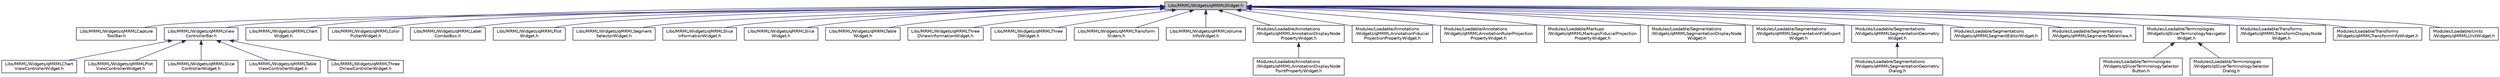 digraph "Libs/MRML/Widgets/qMRMLWidget.h"
{
  bgcolor="transparent";
  edge [fontname="Helvetica",fontsize="10",labelfontname="Helvetica",labelfontsize="10"];
  node [fontname="Helvetica",fontsize="10",shape=record];
  Node3 [label="Libs/MRML/Widgets/qMRMLWidget.h",height=0.2,width=0.4,color="black", fillcolor="grey75", style="filled", fontcolor="black"];
  Node3 -> Node4 [dir="back",color="midnightblue",fontsize="10",style="solid",fontname="Helvetica"];
  Node4 [label="Libs/MRML/Widgets/qMRMLCapture\lToolBar.h",height=0.2,width=0.4,color="black",URL="$qMRMLCaptureToolBar_8h.html"];
  Node3 -> Node5 [dir="back",color="midnightblue",fontsize="10",style="solid",fontname="Helvetica"];
  Node5 [label="Libs/MRML/Widgets/qMRMLView\lControllerBar.h",height=0.2,width=0.4,color="black",URL="$qMRMLViewControllerBar_8h.html"];
  Node5 -> Node6 [dir="back",color="midnightblue",fontsize="10",style="solid",fontname="Helvetica"];
  Node6 [label="Libs/MRML/Widgets/qMRMLChart\lViewControllerWidget.h",height=0.2,width=0.4,color="black",URL="$qMRMLChartViewControllerWidget_8h.html"];
  Node5 -> Node7 [dir="back",color="midnightblue",fontsize="10",style="solid",fontname="Helvetica"];
  Node7 [label="Libs/MRML/Widgets/qMRMLPlot\lViewControllerWidget.h",height=0.2,width=0.4,color="black",URL="$qMRMLPlotViewControllerWidget_8h.html"];
  Node5 -> Node8 [dir="back",color="midnightblue",fontsize="10",style="solid",fontname="Helvetica"];
  Node8 [label="Libs/MRML/Widgets/qMRMLSlice\lControllerWidget.h",height=0.2,width=0.4,color="black",URL="$qMRMLSliceControllerWidget_8h.html"];
  Node5 -> Node9 [dir="back",color="midnightblue",fontsize="10",style="solid",fontname="Helvetica"];
  Node9 [label="Libs/MRML/Widgets/qMRMLTable\lViewControllerWidget.h",height=0.2,width=0.4,color="black",URL="$qMRMLTableViewControllerWidget_8h.html"];
  Node5 -> Node10 [dir="back",color="midnightblue",fontsize="10",style="solid",fontname="Helvetica"];
  Node10 [label="Libs/MRML/Widgets/qMRMLThree\lDViewControllerWidget.h",height=0.2,width=0.4,color="black",URL="$qMRMLThreeDViewControllerWidget_8h.html"];
  Node3 -> Node11 [dir="back",color="midnightblue",fontsize="10",style="solid",fontname="Helvetica"];
  Node11 [label="Libs/MRML/Widgets/qMRMLChart\lWidget.h",height=0.2,width=0.4,color="black",URL="$qMRMLChartWidget_8h.html"];
  Node3 -> Node12 [dir="back",color="midnightblue",fontsize="10",style="solid",fontname="Helvetica"];
  Node12 [label="Libs/MRML/Widgets/qMRMLColor\lPickerWidget.h",height=0.2,width=0.4,color="black",URL="$qMRMLColorPickerWidget_8h.html"];
  Node3 -> Node13 [dir="back",color="midnightblue",fontsize="10",style="solid",fontname="Helvetica"];
  Node13 [label="Libs/MRML/Widgets/qMRMLLabel\lComboBox.h",height=0.2,width=0.4,color="black",URL="$qMRMLLabelComboBox_8h.html"];
  Node3 -> Node14 [dir="back",color="midnightblue",fontsize="10",style="solid",fontname="Helvetica"];
  Node14 [label="Libs/MRML/Widgets/qMRMLPlot\lWidget.h",height=0.2,width=0.4,color="black",URL="$qMRMLPlotWidget_8h.html"];
  Node3 -> Node15 [dir="back",color="midnightblue",fontsize="10",style="solid",fontname="Helvetica"];
  Node15 [label="Libs/MRML/Widgets/qMRMLSegment\lSelectorWidget.h",height=0.2,width=0.4,color="black",URL="$qMRMLSegmentSelectorWidget_8h.html"];
  Node3 -> Node16 [dir="back",color="midnightblue",fontsize="10",style="solid",fontname="Helvetica"];
  Node16 [label="Libs/MRML/Widgets/qMRMLSlice\lInformationWidget.h",height=0.2,width=0.4,color="black",URL="$qMRMLSliceInformationWidget_8h.html"];
  Node3 -> Node17 [dir="back",color="midnightblue",fontsize="10",style="solid",fontname="Helvetica"];
  Node17 [label="Libs/MRML/Widgets/qMRMLSlice\lWidget.h",height=0.2,width=0.4,color="black",URL="$qMRMLSliceWidget_8h.html"];
  Node3 -> Node18 [dir="back",color="midnightblue",fontsize="10",style="solid",fontname="Helvetica"];
  Node18 [label="Libs/MRML/Widgets/qMRMLTable\lWidget.h",height=0.2,width=0.4,color="black",URL="$qMRMLTableWidget_8h.html"];
  Node3 -> Node19 [dir="back",color="midnightblue",fontsize="10",style="solid",fontname="Helvetica"];
  Node19 [label="Libs/MRML/Widgets/qMRMLThree\lDViewInformationWidget.h",height=0.2,width=0.4,color="black",URL="$qMRMLThreeDViewInformationWidget_8h.html"];
  Node3 -> Node20 [dir="back",color="midnightblue",fontsize="10",style="solid",fontname="Helvetica"];
  Node20 [label="Libs/MRML/Widgets/qMRMLThree\lDWidget.h",height=0.2,width=0.4,color="black",URL="$qMRMLThreeDWidget_8h.html"];
  Node3 -> Node21 [dir="back",color="midnightblue",fontsize="10",style="solid",fontname="Helvetica"];
  Node21 [label="Libs/MRML/Widgets/qMRMLTransform\lSliders.h",height=0.2,width=0.4,color="black",URL="$qMRMLTransformSliders_8h.html"];
  Node3 -> Node22 [dir="back",color="midnightblue",fontsize="10",style="solid",fontname="Helvetica"];
  Node22 [label="Libs/MRML/Widgets/qMRMLVolume\lInfoWidget.h",height=0.2,width=0.4,color="black",URL="$qMRMLVolumeInfoWidget_8h.html"];
  Node3 -> Node23 [dir="back",color="midnightblue",fontsize="10",style="solid",fontname="Helvetica"];
  Node23 [label="Modules/Loadable/Annotations\l/Widgets/qMRMLAnnotationDisplayNode\lPropertyWidget.h",height=0.2,width=0.4,color="black",URL="$qMRMLAnnotationDisplayNodePropertyWidget_8h.html"];
  Node23 -> Node24 [dir="back",color="midnightblue",fontsize="10",style="solid",fontname="Helvetica"];
  Node24 [label="Modules/Loadable/Annotations\l/Widgets/qMRMLAnnotationDisplayNode\lPointPropertyWidget.h",height=0.2,width=0.4,color="black",URL="$qMRMLAnnotationDisplayNodePointPropertyWidget_8h.html"];
  Node3 -> Node25 [dir="back",color="midnightblue",fontsize="10",style="solid",fontname="Helvetica"];
  Node25 [label="Modules/Loadable/Annotations\l/Widgets/qMRMLAnnotationFiducial\lProjectionPropertyWidget.h",height=0.2,width=0.4,color="black",URL="$qMRMLAnnotationFiducialProjectionPropertyWidget_8h.html"];
  Node3 -> Node26 [dir="back",color="midnightblue",fontsize="10",style="solid",fontname="Helvetica"];
  Node26 [label="Modules/Loadable/Annotations\l/Widgets/qMRMLAnnotationRulerProjection\lPropertyWidget.h",height=0.2,width=0.4,color="black",URL="$qMRMLAnnotationRulerProjectionPropertyWidget_8h.html"];
  Node3 -> Node27 [dir="back",color="midnightblue",fontsize="10",style="solid",fontname="Helvetica"];
  Node27 [label="Modules/Loadable/Markups\l/Widgets/qMRMLMarkupsFiducialProjection\lPropertyWidget.h",height=0.2,width=0.4,color="black",URL="$qMRMLMarkupsFiducialProjectionPropertyWidget_8h.html"];
  Node3 -> Node28 [dir="back",color="midnightblue",fontsize="10",style="solid",fontname="Helvetica"];
  Node28 [label="Modules/Loadable/Segmentations\l/Widgets/qMRMLSegmentationDisplayNode\lWidget.h",height=0.2,width=0.4,color="black",URL="$qMRMLSegmentationDisplayNodeWidget_8h.html"];
  Node3 -> Node29 [dir="back",color="midnightblue",fontsize="10",style="solid",fontname="Helvetica"];
  Node29 [label="Modules/Loadable/Segmentations\l/Widgets/qMRMLSegmentationFileExport\lWidget.h",height=0.2,width=0.4,color="black",URL="$qMRMLSegmentationFileExportWidget_8h.html"];
  Node3 -> Node30 [dir="back",color="midnightblue",fontsize="10",style="solid",fontname="Helvetica"];
  Node30 [label="Modules/Loadable/Segmentations\l/Widgets/qMRMLSegmentationGeometry\lWidget.h",height=0.2,width=0.4,color="black",URL="$qMRMLSegmentationGeometryWidget_8h.html"];
  Node30 -> Node31 [dir="back",color="midnightblue",fontsize="10",style="solid",fontname="Helvetica"];
  Node31 [label="Modules/Loadable/Segmentations\l/Widgets/qMRMLSegmentationGeometry\lDialog.h",height=0.2,width=0.4,color="black",URL="$qMRMLSegmentationGeometryDialog_8h.html"];
  Node3 -> Node32 [dir="back",color="midnightblue",fontsize="10",style="solid",fontname="Helvetica"];
  Node32 [label="Modules/Loadable/Segmentations\l/Widgets/qMRMLSegmentEditorWidget.h",height=0.2,width=0.4,color="black",URL="$qMRMLSegmentEditorWidget_8h.html"];
  Node3 -> Node33 [dir="back",color="midnightblue",fontsize="10",style="solid",fontname="Helvetica"];
  Node33 [label="Modules/Loadable/Segmentations\l/Widgets/qMRMLSegmentsTableView.h",height=0.2,width=0.4,color="black",URL="$qMRMLSegmentsTableView_8h.html"];
  Node3 -> Node34 [dir="back",color="midnightblue",fontsize="10",style="solid",fontname="Helvetica"];
  Node34 [label="Modules/Loadable/Terminologies\l/Widgets/qSlicerTerminologyNavigator\lWidget.h",height=0.2,width=0.4,color="black",URL="$qSlicerTerminologyNavigatorWidget_8h.html"];
  Node34 -> Node35 [dir="back",color="midnightblue",fontsize="10",style="solid",fontname="Helvetica"];
  Node35 [label="Modules/Loadable/Terminologies\l/Widgets/qSlicerTerminologySelector\lButton.h",height=0.2,width=0.4,color="black",URL="$qSlicerTerminologySelectorButton_8h.html"];
  Node34 -> Node36 [dir="back",color="midnightblue",fontsize="10",style="solid",fontname="Helvetica"];
  Node36 [label="Modules/Loadable/Terminologies\l/Widgets/qSlicerTerminologySelector\lDialog.h",height=0.2,width=0.4,color="black",URL="$qSlicerTerminologySelectorDialog_8h.html"];
  Node3 -> Node37 [dir="back",color="midnightblue",fontsize="10",style="solid",fontname="Helvetica"];
  Node37 [label="Modules/Loadable/Transforms\l/Widgets/qMRMLTransformDisplayNode\lWidget.h",height=0.2,width=0.4,color="black",URL="$qMRMLTransformDisplayNodeWidget_8h.html"];
  Node3 -> Node38 [dir="back",color="midnightblue",fontsize="10",style="solid",fontname="Helvetica"];
  Node38 [label="Modules/Loadable/Transforms\l/Widgets/qMRMLTransformInfoWidget.h",height=0.2,width=0.4,color="black",URL="$qMRMLTransformInfoWidget_8h.html"];
  Node3 -> Node39 [dir="back",color="midnightblue",fontsize="10",style="solid",fontname="Helvetica"];
  Node39 [label="Modules/Loadable/Units\l/Widgets/qMRMLUnitWidget.h",height=0.2,width=0.4,color="black",URL="$qMRMLUnitWidget_8h.html"];
}
